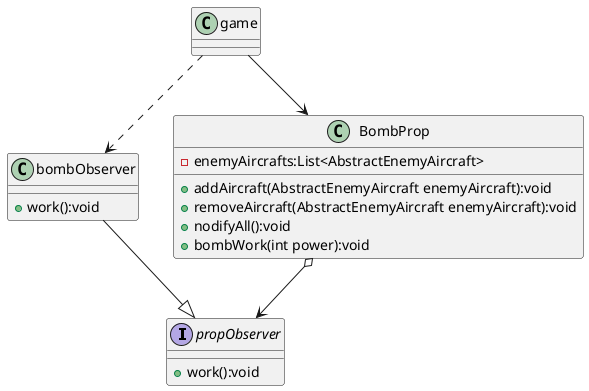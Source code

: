 @startuml
'https://plantuml.com/class-diagram

interface propObserver{
    + work():void
}

class bombObserver{
    + work():void
}

class BombProp{
    - enemyAircrafts:List<AbstractEnemyAircraft>
    + addAircraft(AbstractEnemyAircraft enemyAircraft):void
    + removeAircraft(AbstractEnemyAircraft enemyAircraft):void
    + nodifyAll():void
    + bombWork(int power):void
}

class game{

}

bombObserver --|> propObserver
BombProp o-->propObserver
game --> BombProp
game ..>bombObserver

@enduml